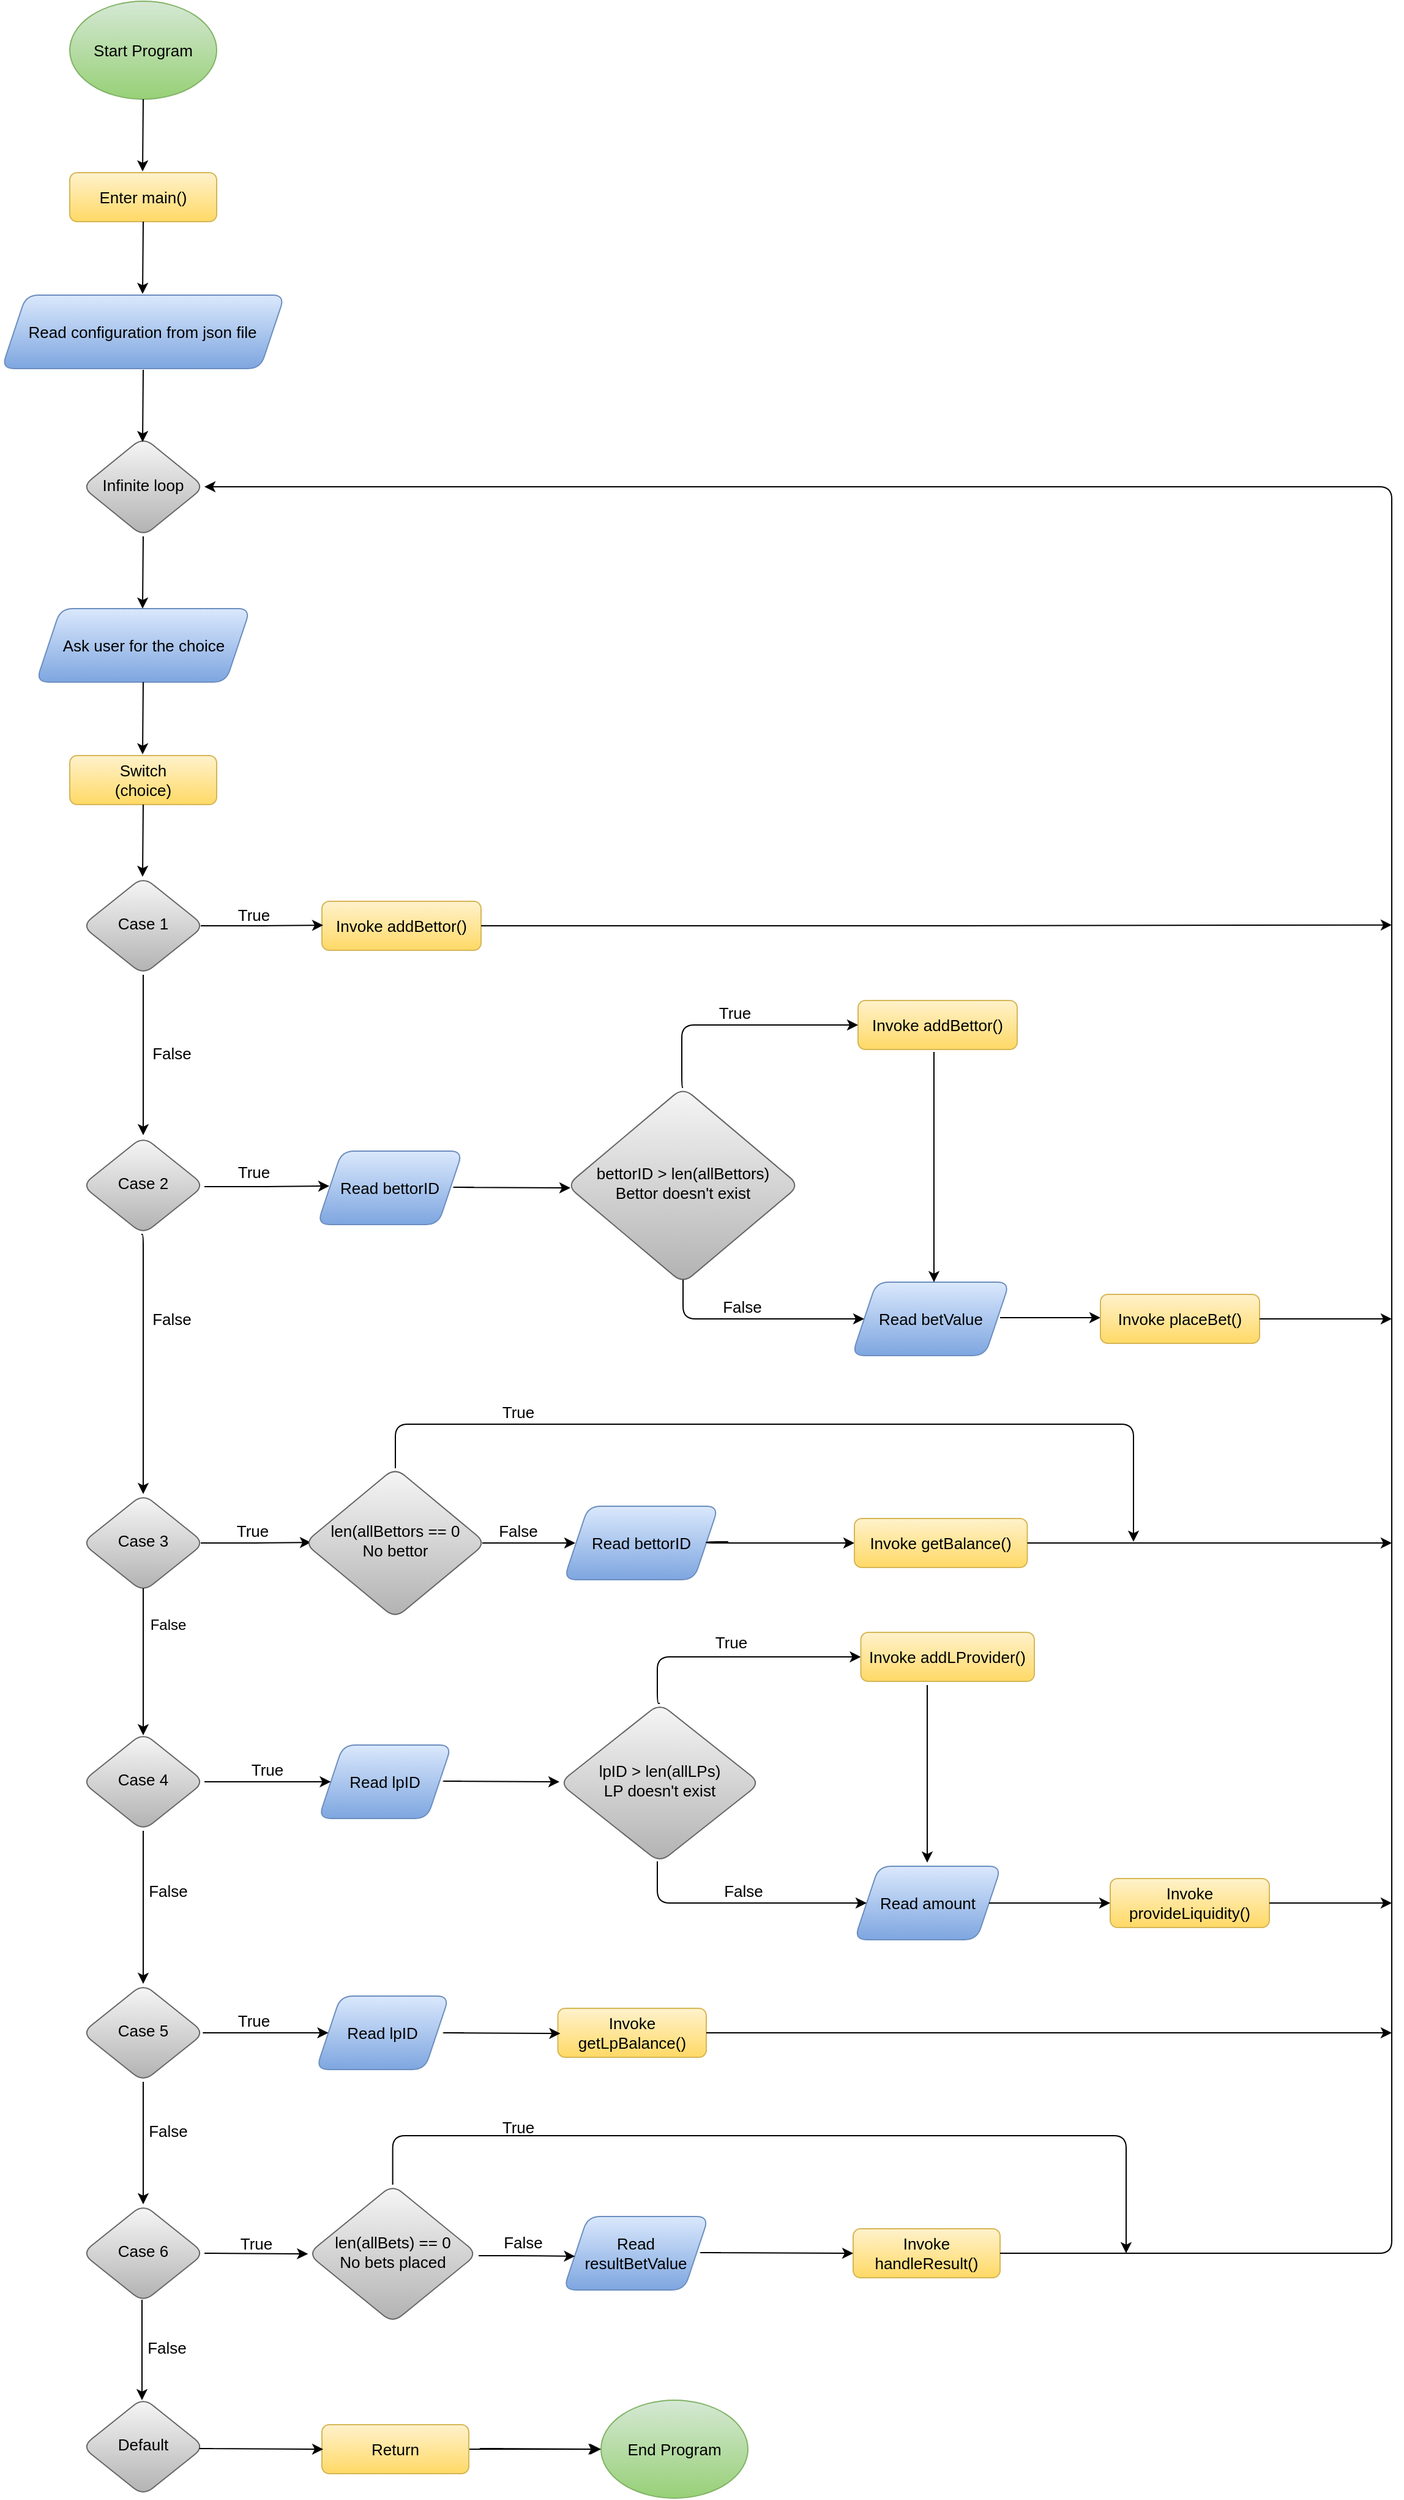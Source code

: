 <mxfile version="14.8.2" type="github">
  <diagram id="C5RBs43oDa-KdzZeNtuy" name="Page-1">
    <mxGraphModel dx="1255" dy="2899" grid="1" gridSize="10" guides="1" tooltips="1" connect="1" arrows="1" fold="1" page="0" pageScale="1" pageWidth="827" pageHeight="1169" background="none" math="0" shadow="0">
      <root>
        <mxCell id="WIyWlLk6GJQsqaUBKTNV-0" />
        <mxCell id="WIyWlLk6GJQsqaUBKTNV-1" parent="WIyWlLk6GJQsqaUBKTNV-0" />
        <mxCell id="WIyWlLk6GJQsqaUBKTNV-3" value="&lt;font style=&quot;font-size: 13px&quot;&gt;Switch&lt;br&gt;(choice)&lt;/font&gt;" style="whiteSpace=wrap;html=1;fontSize=12;glass=0;strokeWidth=1;shadow=0;fillColor=#fff2cc;strokeColor=#d6b656;gradientColor=#ffd966;rounded=1;" parent="WIyWlLk6GJQsqaUBKTNV-1" vertex="1">
          <mxGeometry x="160" y="-1760" width="120" height="40" as="geometry" />
        </mxCell>
        <mxCell id="14BzKTtDmi_PYct_4-pI-210" value="" style="edgeStyle=orthogonalEdgeStyle;rounded=1;orthogonalLoop=1;jettySize=auto;html=1;" parent="WIyWlLk6GJQsqaUBKTNV-1" source="WIyWlLk6GJQsqaUBKTNV-10" edge="1">
          <mxGeometry relative="1" as="geometry">
            <mxPoint x="220" y="-1450" as="targetPoint" />
          </mxGeometry>
        </mxCell>
        <mxCell id="WIyWlLk6GJQsqaUBKTNV-10" value="&lt;font style=&quot;font-size: 13px&quot;&gt;Case 1&lt;/font&gt;" style="rhombus;whiteSpace=wrap;html=1;shadow=0;fontFamily=Helvetica;fontSize=12;align=center;strokeWidth=1;spacing=6;spacingTop=-4;fillColor=#f5f5f5;strokeColor=#666666;gradientColor=#b3b3b3;rounded=1;" parent="WIyWlLk6GJQsqaUBKTNV-1" vertex="1">
          <mxGeometry x="169.99" y="-1661" width="100" height="80" as="geometry" />
        </mxCell>
        <mxCell id="WIyWlLk6GJQsqaUBKTNV-12" value="&lt;font style=&quot;font-size: 13px&quot;&gt;Invoke addBettor()&lt;/font&gt;" style="whiteSpace=wrap;html=1;fontSize=12;glass=0;strokeWidth=1;shadow=0;fillColor=#fff2cc;strokeColor=#d6b656;gradientColor=#ffd966;rounded=1;" parent="WIyWlLk6GJQsqaUBKTNV-1" vertex="1">
          <mxGeometry x="366" y="-1641" width="130" height="40" as="geometry" />
        </mxCell>
        <mxCell id="14BzKTtDmi_PYct_4-pI-8" value="&lt;font style=&quot;font-size: 13px&quot;&gt;Case 2&lt;/font&gt;" style="rhombus;whiteSpace=wrap;html=1;shadow=0;fontFamily=Helvetica;fontSize=12;align=center;strokeWidth=1;spacing=6;spacingTop=-4;fillColor=#f5f5f5;strokeColor=#666666;gradientColor=#b3b3b3;rounded=1;" parent="WIyWlLk6GJQsqaUBKTNV-1" vertex="1">
          <mxGeometry x="170" y="-1449" width="100" height="80" as="geometry" />
        </mxCell>
        <mxCell id="14BzKTtDmi_PYct_4-pI-9" value="&lt;font style=&quot;font-size: 13px&quot;&gt;Case 3&lt;/font&gt;" style="rhombus;whiteSpace=wrap;html=1;shadow=0;fontFamily=Helvetica;fontSize=12;align=center;strokeWidth=1;spacing=6;spacingTop=-4;fillColor=#f5f5f5;strokeColor=#666666;gradientColor=#b3b3b3;rounded=1;" parent="WIyWlLk6GJQsqaUBKTNV-1" vertex="1">
          <mxGeometry x="170" y="-1157" width="100" height="80" as="geometry" />
        </mxCell>
        <mxCell id="14BzKTtDmi_PYct_4-pI-11" value="&lt;font style=&quot;font-size: 13px&quot;&gt;Case 4&lt;/font&gt;" style="rhombus;whiteSpace=wrap;html=1;shadow=0;fontFamily=Helvetica;fontSize=12;align=center;strokeWidth=1;spacing=6;spacingTop=-4;fillColor=#f5f5f5;strokeColor=#666666;gradientColor=#b3b3b3;rounded=1;" parent="WIyWlLk6GJQsqaUBKTNV-1" vertex="1">
          <mxGeometry x="170" y="-962" width="100" height="80" as="geometry" />
        </mxCell>
        <mxCell id="14BzKTtDmi_PYct_4-pI-12" value="&lt;font style=&quot;font-size: 13px&quot;&gt;Case 5&lt;/font&gt;" style="rhombus;whiteSpace=wrap;html=1;shadow=0;fontFamily=Helvetica;fontSize=12;align=center;strokeWidth=1;spacing=6;spacingTop=-4;fillColor=#f5f5f5;strokeColor=#666666;gradientColor=#b3b3b3;rounded=1;" parent="WIyWlLk6GJQsqaUBKTNV-1" vertex="1">
          <mxGeometry x="170" y="-757" width="100" height="80" as="geometry" />
        </mxCell>
        <mxCell id="14BzKTtDmi_PYct_4-pI-45" value="&lt;font style=&quot;font-size: 13px&quot;&gt;Case 6&lt;/font&gt;" style="rhombus;whiteSpace=wrap;html=1;shadow=0;fontFamily=Helvetica;fontSize=12;align=center;strokeWidth=1;spacing=6;spacingTop=-4;fillColor=#f5f5f5;strokeColor=#666666;gradientColor=#b3b3b3;rounded=1;" parent="WIyWlLk6GJQsqaUBKTNV-1" vertex="1">
          <mxGeometry x="170" y="-577" width="100" height="80" as="geometry" />
        </mxCell>
        <mxCell id="14BzKTtDmi_PYct_4-pI-47" value="&lt;font style=&quot;font-size: 13px&quot;&gt;Enter main()&lt;/font&gt;" style="whiteSpace=wrap;html=1;fontSize=12;glass=0;strokeWidth=1;shadow=0;fillColor=#fff2cc;strokeColor=#d6b656;gradientColor=#ffd966;rounded=1;" parent="WIyWlLk6GJQsqaUBKTNV-1" vertex="1">
          <mxGeometry x="160" y="-2236" width="120" height="40" as="geometry" />
        </mxCell>
        <mxCell id="14BzKTtDmi_PYct_4-pI-56" value="&lt;font style=&quot;font-size: 13px&quot;&gt;Invoke handleResult()&lt;/font&gt;" style="whiteSpace=wrap;html=1;fontSize=12;glass=0;strokeWidth=1;shadow=0;fillColor=#fff2cc;strokeColor=#d6b656;gradientColor=#ffd966;rounded=1;" parent="WIyWlLk6GJQsqaUBKTNV-1" vertex="1">
          <mxGeometry x="800" y="-557" width="120" height="40" as="geometry" />
        </mxCell>
        <mxCell id="14BzKTtDmi_PYct_4-pI-57" value="&lt;font style=&quot;font-size: 13px&quot;&gt;Invoke getLpBalance()&lt;/font&gt;" style="whiteSpace=wrap;html=1;fontSize=12;glass=0;strokeWidth=1;shadow=0;fillColor=#fff2cc;strokeColor=#d6b656;gradientColor=#ffd966;rounded=1;" parent="WIyWlLk6GJQsqaUBKTNV-1" vertex="1">
          <mxGeometry x="558.75" y="-737" width="121.25" height="40" as="geometry" />
        </mxCell>
        <mxCell id="14BzKTtDmi_PYct_4-pI-58" value="&lt;font style=&quot;font-size: 13px&quot;&gt;Invoke provideLiquidity()&lt;/font&gt;" style="whiteSpace=wrap;html=1;fontSize=12;glass=0;strokeWidth=1;shadow=0;fillColor=#fff2cc;strokeColor=#d6b656;gradientColor=#ffd966;rounded=1;" parent="WIyWlLk6GJQsqaUBKTNV-1" vertex="1">
          <mxGeometry x="1010" y="-843" width="130" height="40" as="geometry" />
        </mxCell>
        <mxCell id="14BzKTtDmi_PYct_4-pI-60" value="&lt;font style=&quot;font-size: 13px&quot;&gt;Invoke addBettor()&lt;/font&gt;" style="whiteSpace=wrap;html=1;fontSize=12;glass=0;strokeWidth=1;shadow=0;fillColor=#fff2cc;strokeColor=#d6b656;gradientColor=#ffd966;rounded=1;" parent="WIyWlLk6GJQsqaUBKTNV-1" vertex="1">
          <mxGeometry x="804" y="-1560" width="130" height="40" as="geometry" />
        </mxCell>
        <mxCell id="14BzKTtDmi_PYct_4-pI-66" value="&lt;font style=&quot;font-size: 13px&quot;&gt;Start Program&lt;br&gt;&lt;/font&gt;" style="ellipse;whiteSpace=wrap;html=1;fillColor=#d5e8d4;strokeColor=#82b366;gradientColor=#97d077;rounded=1;" parent="WIyWlLk6GJQsqaUBKTNV-1" vertex="1">
          <mxGeometry x="160" y="-2376" width="120" height="80" as="geometry" />
        </mxCell>
        <mxCell id="14BzKTtDmi_PYct_4-pI-67" value="&lt;font style=&quot;font-size: 13px&quot;&gt;End Program&lt;br&gt;&lt;/font&gt;" style="ellipse;whiteSpace=wrap;html=1;fillColor=#d5e8d4;strokeColor=#82b366;gradientColor=#97d077;rounded=1;" parent="WIyWlLk6GJQsqaUBKTNV-1" vertex="1">
          <mxGeometry x="594" y="-417" width="120" height="80" as="geometry" />
        </mxCell>
        <mxCell id="14BzKTtDmi_PYct_4-pI-69" value="&lt;font style=&quot;font-size: 13px&quot;&gt;Read configuration from json file&lt;/font&gt;" style="shape=parallelogram;perimeter=parallelogramPerimeter;whiteSpace=wrap;html=1;fixedSize=1;fillColor=#dae8fc;strokeColor=#6c8ebf;gradientColor=#7ea6e0;rounded=1;" parent="WIyWlLk6GJQsqaUBKTNV-1" vertex="1">
          <mxGeometry x="104.37" y="-2136" width="231.25" height="60" as="geometry" />
        </mxCell>
        <mxCell id="14BzKTtDmi_PYct_4-pI-70" value="&lt;font style=&quot;font-size: 13px&quot;&gt;Ask user for the choice&lt;/font&gt;" style="shape=parallelogram;perimeter=parallelogramPerimeter;whiteSpace=wrap;html=1;fixedSize=1;fillColor=#dae8fc;strokeColor=#6c8ebf;gradientColor=#7ea6e0;rounded=1;" parent="WIyWlLk6GJQsqaUBKTNV-1" vertex="1">
          <mxGeometry x="132.5" y="-1880" width="175" height="60" as="geometry" />
        </mxCell>
        <mxCell id="14BzKTtDmi_PYct_4-pI-94" value="" style="edgeStyle=elbowEdgeStyle;elbow=horizontal;endArrow=classic;html=1;exitX=1;exitY=0.5;exitDx=0;exitDy=0;entryX=1;entryY=0.5;entryDx=0;entryDy=0;" parent="WIyWlLk6GJQsqaUBKTNV-1" source="14BzKTtDmi_PYct_4-pI-56" target="14BzKTtDmi_PYct_4-pI-100" edge="1">
          <mxGeometry width="50" height="50" relative="1" as="geometry">
            <mxPoint x="820" y="-627" as="sourcePoint" />
            <mxPoint x="280" y="-1980" as="targetPoint" />
            <Array as="points">
              <mxPoint x="1240" y="-1350" />
              <mxPoint x="1250" y="-1490" />
              <mxPoint x="1370" y="-1410" />
              <mxPoint x="1220" y="-1260" />
              <mxPoint x="1130" y="-1240" />
              <mxPoint x="920" y="-1686" />
              <mxPoint x="920" y="-1657" />
              <mxPoint x="960" y="-1737" />
              <mxPoint x="934" y="-1697" />
              <mxPoint x="934" y="-427" />
            </Array>
          </mxGeometry>
        </mxCell>
        <mxCell id="14BzKTtDmi_PYct_4-pI-100" value="&lt;font style=&quot;font-size: 13px&quot;&gt;Infinite loop&lt;/font&gt;" style="rhombus;whiteSpace=wrap;html=1;shadow=0;fontFamily=Helvetica;fontSize=12;align=center;strokeWidth=1;spacing=6;spacingTop=-4;fillColor=#f5f5f5;strokeColor=#666666;gradientColor=#b3b3b3;rounded=1;" parent="WIyWlLk6GJQsqaUBKTNV-1" vertex="1">
          <mxGeometry x="170" y="-2020" width="100" height="81" as="geometry" />
        </mxCell>
        <mxCell id="14BzKTtDmi_PYct_4-pI-108" value="&lt;font style=&quot;font-size: 13px&quot;&gt;Read bettorID&lt;/font&gt;" style="shape=parallelogram;perimeter=parallelogramPerimeter;whiteSpace=wrap;html=1;fixedSize=1;rounded=1;glass=0;strokeColor=#6c8ebf;gradientColor=#7ea6e0;fillColor=#dae8fc;" parent="WIyWlLk6GJQsqaUBKTNV-1" vertex="1">
          <mxGeometry x="362.25" y="-1437" width="118.75" height="60" as="geometry" />
        </mxCell>
        <mxCell id="14BzKTtDmi_PYct_4-pI-109" value="&lt;font style=&quot;font-size: 13px&quot;&gt;Read betValue&lt;/font&gt;" style="shape=parallelogram;perimeter=parallelogramPerimeter;whiteSpace=wrap;html=1;fixedSize=1;rounded=1;glass=0;strokeColor=#6c8ebf;gradientColor=#7ea6e0;fillColor=#dae8fc;" parent="WIyWlLk6GJQsqaUBKTNV-1" vertex="1">
          <mxGeometry x="799" y="-1330" width="128.75" height="60" as="geometry" />
        </mxCell>
        <mxCell id="14BzKTtDmi_PYct_4-pI-118" value="&lt;font style=&quot;font-size: 13px&quot;&gt;Read bettorID&lt;/font&gt;" style="shape=parallelogram;perimeter=parallelogramPerimeter;whiteSpace=wrap;html=1;fixedSize=1;rounded=1;glass=0;strokeColor=#6c8ebf;gradientColor=#7ea6e0;fillColor=#dae8fc;" parent="WIyWlLk6GJQsqaUBKTNV-1" vertex="1">
          <mxGeometry x="563.63" y="-1147" width="126.37" height="60" as="geometry" />
        </mxCell>
        <mxCell id="14BzKTtDmi_PYct_4-pI-120" value="&lt;font style=&quot;font-size: 13px&quot;&gt;Read lpID&lt;/font&gt;" style="shape=parallelogram;perimeter=parallelogramPerimeter;whiteSpace=wrap;html=1;fixedSize=1;rounded=1;glass=0;strokeColor=#6c8ebf;gradientColor=#7ea6e0;fillColor=#dae8fc;" parent="WIyWlLk6GJQsqaUBKTNV-1" vertex="1">
          <mxGeometry x="361.25" y="-747" width="108.75" height="60" as="geometry" />
        </mxCell>
        <mxCell id="14BzKTtDmi_PYct_4-pI-122" value="&lt;font style=&quot;font-size: 13px&quot;&gt;Read lpID&lt;/font&gt;" style="shape=parallelogram;perimeter=parallelogramPerimeter;whiteSpace=wrap;html=1;fixedSize=1;rounded=1;glass=0;strokeColor=#6c8ebf;gradientColor=#7ea6e0;fillColor=#dae8fc;" parent="WIyWlLk6GJQsqaUBKTNV-1" vertex="1">
          <mxGeometry x="363.25" y="-952" width="108.75" height="60" as="geometry" />
        </mxCell>
        <mxCell id="14BzKTtDmi_PYct_4-pI-124" value="&lt;font style=&quot;font-size: 13px&quot;&gt;Read amount&lt;/font&gt;" style="shape=parallelogram;perimeter=parallelogramPerimeter;whiteSpace=wrap;html=1;fixedSize=1;rounded=1;glass=0;strokeColor=#6c8ebf;gradientColor=#7ea6e0;fillColor=#dae8fc;" parent="WIyWlLk6GJQsqaUBKTNV-1" vertex="1">
          <mxGeometry x="801" y="-853" width="120" height="60" as="geometry" />
        </mxCell>
        <mxCell id="14BzKTtDmi_PYct_4-pI-126" value="&lt;font style=&quot;font-size: 13px&quot;&gt;Read resultBetValue&lt;/font&gt;" style="shape=parallelogram;perimeter=parallelogramPerimeter;whiteSpace=wrap;html=1;fixedSize=1;rounded=1;glass=0;strokeColor=#6c8ebf;gradientColor=#7ea6e0;fillColor=#dae8fc;" parent="WIyWlLk6GJQsqaUBKTNV-1" vertex="1">
          <mxGeometry x="563.25" y="-567" width="118.75" height="60" as="geometry" />
        </mxCell>
        <mxCell id="14BzKTtDmi_PYct_4-pI-142" value="" style="edgeStyle=elbowEdgeStyle;elbow=horizontal;endArrow=classic;html=1;exitX=1;exitY=0.5;exitDx=0;exitDy=0;" parent="WIyWlLk6GJQsqaUBKTNV-1" source="14BzKTtDmi_PYct_4-pI-57" edge="1">
          <mxGeometry width="50" height="50" relative="1" as="geometry">
            <mxPoint x="780" y="-717.5" as="sourcePoint" />
            <mxPoint x="1240" y="-717" as="targetPoint" />
          </mxGeometry>
        </mxCell>
        <mxCell id="14BzKTtDmi_PYct_4-pI-143" value="" style="edgeStyle=elbowEdgeStyle;elbow=horizontal;endArrow=classic;html=1;startArrow=none;" parent="WIyWlLk6GJQsqaUBKTNV-1" source="14BzKTtDmi_PYct_4-pI-59" edge="1">
          <mxGeometry width="50" height="50" relative="1" as="geometry">
            <mxPoint x="700" y="-1117" as="sourcePoint" />
            <mxPoint x="1240" y="-1117" as="targetPoint" />
          </mxGeometry>
        </mxCell>
        <mxCell id="14BzKTtDmi_PYct_4-pI-145" value="" style="edgeStyle=elbowEdgeStyle;elbow=horizontal;endArrow=classic;html=1;exitX=0.5;exitY=0;exitDx=0;exitDy=0;" parent="WIyWlLk6GJQsqaUBKTNV-1" source="14BzKTtDmi_PYct_4-pI-228" edge="1">
          <mxGeometry width="50" height="50" relative="1" as="geometry">
            <mxPoint x="656" y="-1488" as="sourcePoint" />
            <mxPoint x="804" y="-1540" as="targetPoint" />
            <Array as="points">
              <mxPoint x="660" y="-1540" />
            </Array>
          </mxGeometry>
        </mxCell>
        <mxCell id="14BzKTtDmi_PYct_4-pI-146" value="" style="edgeStyle=elbowEdgeStyle;elbow=horizontal;endArrow=classic;html=1;" parent="WIyWlLk6GJQsqaUBKTNV-1" edge="1">
          <mxGeometry width="50" height="50" relative="1" as="geometry">
            <mxPoint x="920" y="-1301" as="sourcePoint" />
            <mxPoint x="1002" y="-1301" as="targetPoint" />
          </mxGeometry>
        </mxCell>
        <mxCell id="14BzKTtDmi_PYct_4-pI-148" value="" style="edgeStyle=elbowEdgeStyle;elbow=horizontal;endArrow=classic;html=1;exitX=1;exitY=0.5;exitDx=0;exitDy=0;" parent="WIyWlLk6GJQsqaUBKTNV-1" source="14BzKTtDmi_PYct_4-pI-58" edge="1">
          <mxGeometry width="50" height="50" relative="1" as="geometry">
            <mxPoint x="830" y="-823.5" as="sourcePoint" />
            <mxPoint x="1240" y="-823" as="targetPoint" />
            <Array as="points" />
          </mxGeometry>
        </mxCell>
        <mxCell id="14BzKTtDmi_PYct_4-pI-152" value="&lt;font style=&quot;font-size: 13px&quot;&gt;True&lt;/font&gt;" style="text;html=1;align=center;verticalAlign=middle;resizable=0;points=[];autosize=1;strokeColor=none;" parent="WIyWlLk6GJQsqaUBKTNV-1" vertex="1">
          <mxGeometry x="290" y="-1640" width="40" height="20" as="geometry" />
        </mxCell>
        <mxCell id="14BzKTtDmi_PYct_4-pI-154" value="" style="edgeStyle=elbowEdgeStyle;elbow=horizontal;endArrow=classic;html=1;" parent="WIyWlLk6GJQsqaUBKTNV-1" edge="1">
          <mxGeometry width="50" height="50" relative="1" as="geometry">
            <mxPoint x="267" y="-1117" as="sourcePoint" />
            <mxPoint x="357" y="-1117.5" as="targetPoint" />
          </mxGeometry>
        </mxCell>
        <mxCell id="14BzKTtDmi_PYct_4-pI-155" value="&lt;span style=&quot;font-size: 13px&quot;&gt;True&lt;/span&gt;" style="text;html=1;align=center;verticalAlign=middle;resizable=0;points=[];autosize=1;strokeColor=none;" parent="WIyWlLk6GJQsqaUBKTNV-1" vertex="1">
          <mxGeometry x="289" y="-1137" width="40" height="20" as="geometry" />
        </mxCell>
        <mxCell id="14BzKTtDmi_PYct_4-pI-156" value="" style="edgeStyle=elbowEdgeStyle;elbow=horizontal;endArrow=classic;html=1;entryX=0;entryY=0.5;entryDx=0;entryDy=0;" parent="WIyWlLk6GJQsqaUBKTNV-1" target="14BzKTtDmi_PYct_4-pI-59" edge="1">
          <mxGeometry width="50" height="50" relative="1" as="geometry">
            <mxPoint x="698" y="-1118" as="sourcePoint" />
            <mxPoint x="776.75" y="-1117.5" as="targetPoint" />
            <Array as="points">
              <mxPoint x="680" y="-1117" />
            </Array>
          </mxGeometry>
        </mxCell>
        <mxCell id="14BzKTtDmi_PYct_4-pI-157" value="" style="edgeStyle=elbowEdgeStyle;elbow=horizontal;endArrow=classic;html=1;entryX=0;entryY=0.5;entryDx=0;entryDy=0;" parent="WIyWlLk6GJQsqaUBKTNV-1" edge="1">
          <mxGeometry width="50" height="50" relative="1" as="geometry">
            <mxPoint x="480" y="-922.5" as="sourcePoint" />
            <mxPoint x="560" y="-922" as="targetPoint" />
            <Array as="points">
              <mxPoint x="460" y="-922" />
            </Array>
          </mxGeometry>
        </mxCell>
        <mxCell id="14BzKTtDmi_PYct_4-pI-159" value="" style="edgeStyle=elbowEdgeStyle;elbow=horizontal;endArrow=classic;html=1;entryX=0;entryY=0.5;entryDx=0;entryDy=0;exitX=1;exitY=0.5;exitDx=0;exitDy=0;" parent="WIyWlLk6GJQsqaUBKTNV-1" source="14BzKTtDmi_PYct_4-pI-124" edge="1">
          <mxGeometry width="50" height="50" relative="1" as="geometry">
            <mxPoint x="931.25" y="-823.5" as="sourcePoint" />
            <mxPoint x="1010" y="-823" as="targetPoint" />
            <Array as="points" />
          </mxGeometry>
        </mxCell>
        <mxCell id="14BzKTtDmi_PYct_4-pI-160" value="" style="edgeStyle=elbowEdgeStyle;elbow=horizontal;endArrow=classic;html=1;entryX=0;entryY=0.5;entryDx=0;entryDy=0;" parent="WIyWlLk6GJQsqaUBKTNV-1" edge="1">
          <mxGeometry width="50" height="50" relative="1" as="geometry">
            <mxPoint x="482" y="-717" as="sourcePoint" />
            <mxPoint x="560.75" y="-716.5" as="targetPoint" />
            <Array as="points">
              <mxPoint x="460" y="-716" />
            </Array>
          </mxGeometry>
        </mxCell>
        <mxCell id="14BzKTtDmi_PYct_4-pI-161" value="" style="edgeStyle=elbowEdgeStyle;elbow=horizontal;endArrow=classic;html=1;" parent="WIyWlLk6GJQsqaUBKTNV-1" edge="1" target="14BzKTtDmi_PYct_4-pI-56">
          <mxGeometry width="50" height="50" relative="1" as="geometry">
            <mxPoint x="692" y="-537.5" as="sourcePoint" />
            <mxPoint x="770.75" y="-537" as="targetPoint" />
            <Array as="points">
              <mxPoint x="670" y="-537" />
            </Array>
          </mxGeometry>
        </mxCell>
        <mxCell id="14BzKTtDmi_PYct_4-pI-163" value="" style="edgeStyle=elbowEdgeStyle;elbow=horizontal;endArrow=classic;html=1;entryX=0;entryY=0.5;entryDx=0;entryDy=0;" parent="WIyWlLk6GJQsqaUBKTNV-1" target="esYO1Zt6UV-87OCzxN87-1" edge="1">
          <mxGeometry width="50" height="50" relative="1" as="geometry">
            <mxPoint x="270" y="-537" as="sourcePoint" />
            <mxPoint x="350" y="-537" as="targetPoint" />
            <Array as="points">
              <mxPoint x="280" y="-537" />
            </Array>
          </mxGeometry>
        </mxCell>
        <mxCell id="14BzKTtDmi_PYct_4-pI-164" value="&lt;span style=&quot;font-size: 13px&quot;&gt;True&lt;/span&gt;" style="text;html=1;align=center;verticalAlign=middle;resizable=0;points=[];autosize=1;strokeColor=none;" parent="WIyWlLk6GJQsqaUBKTNV-1" vertex="1">
          <mxGeometry x="292" y="-555" width="40" height="20" as="geometry" />
        </mxCell>
        <mxCell id="14BzKTtDmi_PYct_4-pI-165" value="" style="edgeStyle=elbowEdgeStyle;elbow=horizontal;endArrow=classic;html=1;entryX=0;entryY=0.5;entryDx=0;entryDy=0;" parent="WIyWlLk6GJQsqaUBKTNV-1" target="14BzKTtDmi_PYct_4-pI-120" edge="1">
          <mxGeometry width="50" height="50" relative="1" as="geometry">
            <mxPoint x="275.99" y="-717" as="sourcePoint" />
            <mxPoint x="335.62" y="-717.5" as="targetPoint" />
            <Array as="points">
              <mxPoint x="265.62" y="-718" />
            </Array>
          </mxGeometry>
        </mxCell>
        <mxCell id="14BzKTtDmi_PYct_4-pI-166" value="&lt;font style=&quot;font-size: 13px&quot;&gt;True&lt;/font&gt;" style="text;html=1;align=center;verticalAlign=middle;resizable=0;points=[];autosize=1;strokeColor=none;" parent="WIyWlLk6GJQsqaUBKTNV-1" vertex="1">
          <mxGeometry x="290" y="-737" width="40" height="20" as="geometry" />
        </mxCell>
        <mxCell id="14BzKTtDmi_PYct_4-pI-167" value="" style="edgeStyle=segmentEdgeStyle;endArrow=classic;html=1;" parent="WIyWlLk6GJQsqaUBKTNV-1" edge="1">
          <mxGeometry width="50" height="50" relative="1" as="geometry">
            <mxPoint x="220" y="-2296" as="sourcePoint" />
            <mxPoint x="219.5" y="-2237" as="targetPoint" />
          </mxGeometry>
        </mxCell>
        <mxCell id="14BzKTtDmi_PYct_4-pI-180" value="" style="edgeStyle=segmentEdgeStyle;endArrow=classic;html=1;" parent="WIyWlLk6GJQsqaUBKTNV-1" edge="1">
          <mxGeometry width="50" height="50" relative="1" as="geometry">
            <mxPoint x="220" y="-2196" as="sourcePoint" />
            <mxPoint x="219.5" y="-2137" as="targetPoint" />
          </mxGeometry>
        </mxCell>
        <mxCell id="14BzKTtDmi_PYct_4-pI-181" value="" style="edgeStyle=segmentEdgeStyle;endArrow=classic;html=1;" parent="WIyWlLk6GJQsqaUBKTNV-1" edge="1">
          <mxGeometry width="50" height="50" relative="1" as="geometry">
            <mxPoint x="220" y="-2075" as="sourcePoint" />
            <mxPoint x="219.5" y="-2016" as="targetPoint" />
          </mxGeometry>
        </mxCell>
        <mxCell id="14BzKTtDmi_PYct_4-pI-182" value="" style="edgeStyle=segmentEdgeStyle;endArrow=classic;html=1;" parent="WIyWlLk6GJQsqaUBKTNV-1" edge="1">
          <mxGeometry width="50" height="50" relative="1" as="geometry">
            <mxPoint x="219.99" y="-1939" as="sourcePoint" />
            <mxPoint x="219.49" y="-1880" as="targetPoint" />
          </mxGeometry>
        </mxCell>
        <mxCell id="14BzKTtDmi_PYct_4-pI-183" value="" style="edgeStyle=segmentEdgeStyle;endArrow=classic;html=1;" parent="WIyWlLk6GJQsqaUBKTNV-1" edge="1">
          <mxGeometry width="50" height="50" relative="1" as="geometry">
            <mxPoint x="219.99" y="-1820" as="sourcePoint" />
            <mxPoint x="219.49" y="-1761" as="targetPoint" />
          </mxGeometry>
        </mxCell>
        <mxCell id="14BzKTtDmi_PYct_4-pI-184" value="" style="edgeStyle=segmentEdgeStyle;endArrow=classic;html=1;" parent="WIyWlLk6GJQsqaUBKTNV-1" edge="1">
          <mxGeometry width="50" height="50" relative="1" as="geometry">
            <mxPoint x="219.99" y="-1720" as="sourcePoint" />
            <mxPoint x="219.49" y="-1661" as="targetPoint" />
          </mxGeometry>
        </mxCell>
        <mxCell id="14BzKTtDmi_PYct_4-pI-185" value="" style="edgeStyle=segmentEdgeStyle;endArrow=classic;html=1;entryX=0.5;entryY=0;entryDx=0;entryDy=0;" parent="WIyWlLk6GJQsqaUBKTNV-1" target="14BzKTtDmi_PYct_4-pI-9" edge="1">
          <mxGeometry width="50" height="50" relative="1" as="geometry">
            <mxPoint x="218.5" y="-1369" as="sourcePoint" />
            <mxPoint x="220" y="-1218" as="targetPoint" />
          </mxGeometry>
        </mxCell>
        <mxCell id="14BzKTtDmi_PYct_4-pI-186" value="" style="edgeStyle=segmentEdgeStyle;endArrow=classic;html=1;" parent="WIyWlLk6GJQsqaUBKTNV-1" edge="1">
          <mxGeometry width="50" height="50" relative="1" as="geometry">
            <mxPoint x="220" y="-1080" as="sourcePoint" />
            <mxPoint x="220" y="-960" as="targetPoint" />
          </mxGeometry>
        </mxCell>
        <mxCell id="14BzKTtDmi_PYct_4-pI-187" value="" style="edgeStyle=segmentEdgeStyle;endArrow=classic;html=1;entryX=0.5;entryY=0;entryDx=0;entryDy=0;exitX=0.5;exitY=1;exitDx=0;exitDy=0;" parent="WIyWlLk6GJQsqaUBKTNV-1" source="14BzKTtDmi_PYct_4-pI-11" target="14BzKTtDmi_PYct_4-pI-12" edge="1">
          <mxGeometry width="50" height="50" relative="1" as="geometry">
            <mxPoint x="220" y="-870" as="sourcePoint" />
            <mxPoint x="219.5" y="-811" as="targetPoint" />
          </mxGeometry>
        </mxCell>
        <mxCell id="14BzKTtDmi_PYct_4-pI-188" value="" style="edgeStyle=segmentEdgeStyle;endArrow=classic;html=1;exitX=0.5;exitY=1;exitDx=0;exitDy=0;entryX=0.5;entryY=0;entryDx=0;entryDy=0;" parent="WIyWlLk6GJQsqaUBKTNV-1" edge="1" target="14BzKTtDmi_PYct_4-pI-45" source="14BzKTtDmi_PYct_4-pI-12">
          <mxGeometry width="50" height="50" relative="1" as="geometry">
            <mxPoint x="221" y="-663" as="sourcePoint" />
            <mxPoint x="221" y="-604" as="targetPoint" />
          </mxGeometry>
        </mxCell>
        <mxCell id="14BzKTtDmi_PYct_4-pI-195" value="" style="edgeStyle=elbowEdgeStyle;elbow=horizontal;endArrow=classic;html=1;exitX=1;exitY=0.5;exitDx=0;exitDy=0;entryX=0;entryY=0.5;entryDx=0;entryDy=0;" parent="WIyWlLk6GJQsqaUBKTNV-1" source="14BzKTtDmi_PYct_4-pI-11" target="14BzKTtDmi_PYct_4-pI-122" edge="1">
          <mxGeometry width="50" height="50" relative="1" as="geometry">
            <mxPoint x="280" y="-922.5" as="sourcePoint" />
            <mxPoint x="340" y="-922" as="targetPoint" />
            <Array as="points" />
          </mxGeometry>
        </mxCell>
        <mxCell id="14BzKTtDmi_PYct_4-pI-196" value="&lt;font style=&quot;font-size: 13px&quot;&gt;True&lt;/font&gt;" style="text;html=1;align=center;verticalAlign=middle;resizable=0;points=[];autosize=1;strokeColor=none;" parent="WIyWlLk6GJQsqaUBKTNV-1" vertex="1">
          <mxGeometry x="301" y="-942" width="40" height="20" as="geometry" />
        </mxCell>
        <mxCell id="14BzKTtDmi_PYct_4-pI-211" value="&lt;font style=&quot;font-size: 13px&quot;&gt;False&lt;/font&gt;" style="text;html=1;align=center;verticalAlign=middle;resizable=0;points=[];autosize=1;strokeColor=none;" parent="WIyWlLk6GJQsqaUBKTNV-1" vertex="1">
          <mxGeometry x="218" y="-1527" width="50" height="20" as="geometry" />
        </mxCell>
        <mxCell id="14BzKTtDmi_PYct_4-pI-212" value="&lt;font style=&quot;font-size: 13px&quot;&gt;False&lt;/font&gt;" style="text;html=1;align=center;verticalAlign=middle;resizable=0;points=[];autosize=1;strokeColor=none;" parent="WIyWlLk6GJQsqaUBKTNV-1" vertex="1">
          <mxGeometry x="218" y="-1310" width="50" height="20" as="geometry" />
        </mxCell>
        <mxCell id="14BzKTtDmi_PYct_4-pI-213" value="False" style="text;html=1;align=center;verticalAlign=middle;resizable=0;points=[];autosize=1;strokeColor=none;" parent="WIyWlLk6GJQsqaUBKTNV-1" vertex="1">
          <mxGeometry x="220" y="-1060" width="40" height="20" as="geometry" />
        </mxCell>
        <mxCell id="14BzKTtDmi_PYct_4-pI-215" value="&lt;font style=&quot;font-size: 13px&quot;&gt;False&lt;/font&gt;" style="text;html=1;align=center;verticalAlign=middle;resizable=0;points=[];autosize=1;strokeColor=none;" parent="WIyWlLk6GJQsqaUBKTNV-1" vertex="1">
          <mxGeometry x="215" y="-843" width="50" height="20" as="geometry" />
        </mxCell>
        <mxCell id="14BzKTtDmi_PYct_4-pI-216" value="&lt;font style=&quot;font-size: 13px&quot;&gt;False&lt;/font&gt;" style="text;html=1;align=center;verticalAlign=middle;resizable=0;points=[];autosize=1;strokeColor=none;" parent="WIyWlLk6GJQsqaUBKTNV-1" vertex="1">
          <mxGeometry x="215" y="-647" width="50" height="20" as="geometry" />
        </mxCell>
        <mxCell id="14BzKTtDmi_PYct_4-pI-219" value="&lt;font style=&quot;font-size: 13px&quot;&gt;False&lt;/font&gt;" style="text;html=1;align=center;verticalAlign=middle;resizable=0;points=[];autosize=1;strokeColor=none;" parent="WIyWlLk6GJQsqaUBKTNV-1" vertex="1">
          <mxGeometry x="214" y="-470" width="50" height="20" as="geometry" />
        </mxCell>
        <mxCell id="14BzKTtDmi_PYct_4-pI-221" value="" style="edgeStyle=segmentEdgeStyle;endArrow=classic;html=1;" parent="WIyWlLk6GJQsqaUBKTNV-1" edge="1">
          <mxGeometry width="50" height="50" relative="1" as="geometry">
            <mxPoint x="219" y="-499" as="sourcePoint" />
            <mxPoint x="219" y="-417" as="targetPoint" />
          </mxGeometry>
        </mxCell>
        <mxCell id="14BzKTtDmi_PYct_4-pI-222" value="&lt;span style=&quot;font-size: 13px&quot;&gt;Default&lt;/span&gt;" style="rhombus;whiteSpace=wrap;html=1;shadow=0;fontFamily=Helvetica;fontSize=12;align=center;strokeWidth=1;spacing=6;spacingTop=-4;fillColor=#f5f5f5;strokeColor=#666666;gradientColor=#b3b3b3;rounded=1;" parent="WIyWlLk6GJQsqaUBKTNV-1" vertex="1">
          <mxGeometry x="170" y="-419" width="100" height="80" as="geometry" />
        </mxCell>
        <mxCell id="14BzKTtDmi_PYct_4-pI-251" value="" style="edgeStyle=orthogonalEdgeStyle;rounded=1;orthogonalLoop=1;jettySize=auto;html=1;" parent="WIyWlLk6GJQsqaUBKTNV-1" source="14BzKTtDmi_PYct_4-pI-225" target="14BzKTtDmi_PYct_4-pI-67" edge="1">
          <mxGeometry relative="1" as="geometry" />
        </mxCell>
        <mxCell id="14BzKTtDmi_PYct_4-pI-225" value="&lt;font style=&quot;font-size: 13px&quot;&gt;Return&lt;/font&gt;" style="whiteSpace=wrap;html=1;fontSize=12;glass=0;strokeWidth=1;shadow=0;fillColor=#fff2cc;strokeColor=#d6b656;gradientColor=#ffd966;rounded=1;" parent="WIyWlLk6GJQsqaUBKTNV-1" vertex="1">
          <mxGeometry x="366" y="-397" width="120" height="40" as="geometry" />
        </mxCell>
        <mxCell id="14BzKTtDmi_PYct_4-pI-226" value="" style="edgeStyle=elbowEdgeStyle;elbow=horizontal;endArrow=classic;html=1;" parent="WIyWlLk6GJQsqaUBKTNV-1" edge="1">
          <mxGeometry width="50" height="50" relative="1" as="geometry">
            <mxPoint x="277" y="-377.5" as="sourcePoint" />
            <mxPoint x="367" y="-377" as="targetPoint" />
            <Array as="points">
              <mxPoint x="262" y="-377" />
            </Array>
          </mxGeometry>
        </mxCell>
        <mxCell id="14BzKTtDmi_PYct_4-pI-227" value="" style="edgeStyle=elbowEdgeStyle;elbow=horizontal;endArrow=classic;html=1;entryX=0;entryY=0.5;entryDx=0;entryDy=0;" parent="WIyWlLk6GJQsqaUBKTNV-1" edge="1">
          <mxGeometry width="50" height="50" relative="1" as="geometry">
            <mxPoint x="514" y="-377.5" as="sourcePoint" />
            <mxPoint x="592.75" y="-377" as="targetPoint" />
            <Array as="points">
              <mxPoint x="490" y="-377" />
            </Array>
          </mxGeometry>
        </mxCell>
        <mxCell id="14BzKTtDmi_PYct_4-pI-228" value="&lt;font style=&quot;font-size: 13px&quot;&gt;bettorID &amp;gt; len(allBettors)&lt;br&gt;Bettor doesn&#39;t exist&lt;br&gt;&lt;/font&gt;" style="rhombus;whiteSpace=wrap;html=1;shadow=0;fontFamily=Helvetica;fontSize=12;align=center;strokeWidth=1;spacing=6;spacingTop=-4;fillColor=#f5f5f5;strokeColor=#666666;gradientColor=#b3b3b3;rounded=1;" parent="WIyWlLk6GJQsqaUBKTNV-1" vertex="1">
          <mxGeometry x="566" y="-1489" width="190" height="160" as="geometry" />
        </mxCell>
        <mxCell id="14BzKTtDmi_PYct_4-pI-229" value="" style="edgeStyle=elbowEdgeStyle;elbow=horizontal;endArrow=classic;html=1;entryX=0;entryY=0.5;entryDx=0;entryDy=0;" parent="WIyWlLk6GJQsqaUBKTNV-1" target="14BzKTtDmi_PYct_4-pI-109" edge="1">
          <mxGeometry width="50" height="50" relative="1" as="geometry">
            <mxPoint x="661.02" y="-1332" as="sourcePoint" />
            <mxPoint x="770" y="-1300" as="targetPoint" />
            <Array as="points">
              <mxPoint x="661" y="-1309" />
            </Array>
          </mxGeometry>
        </mxCell>
        <mxCell id="14BzKTtDmi_PYct_4-pI-230" value="&lt;font style=&quot;font-size: 13px&quot;&gt;Invoke placeBet()&lt;/font&gt;" style="whiteSpace=wrap;html=1;fontSize=12;glass=0;strokeWidth=1;shadow=0;fillColor=#fff2cc;strokeColor=#d6b656;gradientColor=#ffd966;rounded=1;" parent="WIyWlLk6GJQsqaUBKTNV-1" vertex="1">
          <mxGeometry x="1002" y="-1320" width="130" height="40" as="geometry" />
        </mxCell>
        <mxCell id="14BzKTtDmi_PYct_4-pI-235" value="" style="edgeStyle=orthogonalEdgeStyle;rounded=1;orthogonalLoop=1;jettySize=auto;html=1;" parent="WIyWlLk6GJQsqaUBKTNV-1" edge="1">
          <mxGeometry relative="1" as="geometry">
            <mxPoint x="866" y="-1518" as="sourcePoint" />
            <mxPoint x="866" y="-1330" as="targetPoint" />
          </mxGeometry>
        </mxCell>
        <mxCell id="14BzKTtDmi_PYct_4-pI-236" value="&lt;font style=&quot;font-size: 13px&quot;&gt;True&lt;/font&gt;" style="text;html=1;align=center;verticalAlign=middle;resizable=0;points=[];autosize=1;strokeColor=none;" parent="WIyWlLk6GJQsqaUBKTNV-1" vertex="1">
          <mxGeometry x="683" y="-1560" width="40" height="20" as="geometry" />
        </mxCell>
        <mxCell id="14BzKTtDmi_PYct_4-pI-239" value="&lt;font style=&quot;font-size: 13px&quot;&gt;False&lt;/font&gt;" style="text;html=1;align=center;verticalAlign=middle;resizable=0;points=[];autosize=1;strokeColor=none;" parent="WIyWlLk6GJQsqaUBKTNV-1" vertex="1">
          <mxGeometry x="684" y="-1320" width="50" height="20" as="geometry" />
        </mxCell>
        <mxCell id="14BzKTtDmi_PYct_4-pI-240" value="" style="edgeStyle=elbowEdgeStyle;elbow=horizontal;endArrow=classic;html=1;exitX=1;exitY=0.5;exitDx=0;exitDy=0;" parent="WIyWlLk6GJQsqaUBKTNV-1" source="14BzKTtDmi_PYct_4-pI-230" edge="1">
          <mxGeometry width="50" height="50" relative="1" as="geometry">
            <mxPoint x="1270" y="-1300.5" as="sourcePoint" />
            <mxPoint x="1240" y="-1300" as="targetPoint" />
          </mxGeometry>
        </mxCell>
        <mxCell id="14BzKTtDmi_PYct_4-pI-244" value="" style="edgeStyle=elbowEdgeStyle;elbow=horizontal;endArrow=classic;html=1;exitX=1;exitY=0.5;exitDx=0;exitDy=0;" parent="WIyWlLk6GJQsqaUBKTNV-1" source="WIyWlLk6GJQsqaUBKTNV-12" edge="1">
          <mxGeometry width="50" height="50" relative="1" as="geometry">
            <mxPoint x="650" y="-1621.67" as="sourcePoint" />
            <mxPoint x="1240" y="-1621.67" as="targetPoint" />
          </mxGeometry>
        </mxCell>
        <mxCell id="14BzKTtDmi_PYct_4-pI-246" value="" style="edgeStyle=elbowEdgeStyle;elbow=horizontal;endArrow=classic;html=1;" parent="WIyWlLk6GJQsqaUBKTNV-1" edge="1">
          <mxGeometry width="50" height="50" relative="1" as="geometry">
            <mxPoint x="270" y="-1408" as="sourcePoint" />
            <mxPoint x="372" y="-1408.5" as="targetPoint" />
          </mxGeometry>
        </mxCell>
        <mxCell id="14BzKTtDmi_PYct_4-pI-247" value="&lt;font style=&quot;font-size: 13px&quot;&gt;True&lt;/font&gt;" style="text;html=1;align=center;verticalAlign=middle;resizable=0;points=[];autosize=1;strokeColor=none;" parent="WIyWlLk6GJQsqaUBKTNV-1" vertex="1">
          <mxGeometry x="290" y="-1430" width="40" height="20" as="geometry" />
        </mxCell>
        <mxCell id="14BzKTtDmi_PYct_4-pI-250" value="" style="edgeStyle=elbowEdgeStyle;elbow=horizontal;endArrow=classic;html=1;exitX=1;exitY=0.5;exitDx=0;exitDy=0;" parent="WIyWlLk6GJQsqaUBKTNV-1" edge="1">
          <mxGeometry width="50" height="50" relative="1" as="geometry">
            <mxPoint x="266.99" y="-1621" as="sourcePoint" />
            <mxPoint x="366.99" y="-1621.5" as="targetPoint" />
          </mxGeometry>
        </mxCell>
        <mxCell id="14BzKTtDmi_PYct_4-pI-252" value="" style="edgeStyle=elbowEdgeStyle;elbow=horizontal;endArrow=classic;html=1;entryX=0;entryY=0.5;entryDx=0;entryDy=0;" parent="WIyWlLk6GJQsqaUBKTNV-1" edge="1">
          <mxGeometry width="50" height="50" relative="1" as="geometry">
            <mxPoint x="490.25" y="-1407.5" as="sourcePoint" />
            <mxPoint x="569" y="-1407" as="targetPoint" />
            <Array as="points">
              <mxPoint x="468.25" y="-1406.5" />
            </Array>
          </mxGeometry>
        </mxCell>
        <mxCell id="14BzKTtDmi_PYct_4-pI-59" value="&lt;font style=&quot;font-size: 13px&quot;&gt;Invoke getBalance()&lt;/font&gt;" style="whiteSpace=wrap;html=1;fontSize=12;glass=0;strokeWidth=1;shadow=0;fillColor=#fff2cc;strokeColor=#d6b656;gradientColor=#ffd966;rounded=1;" parent="WIyWlLk6GJQsqaUBKTNV-1" vertex="1">
          <mxGeometry x="801" y="-1137" width="141.25" height="40" as="geometry" />
        </mxCell>
        <mxCell id="14BzKTtDmi_PYct_4-pI-253" value="" style="edgeStyle=elbowEdgeStyle;elbow=horizontal;endArrow=none;html=1;" parent="WIyWlLk6GJQsqaUBKTNV-1" target="14BzKTtDmi_PYct_4-pI-59" edge="1">
          <mxGeometry width="50" height="50" relative="1" as="geometry">
            <mxPoint x="1020" y="-1117" as="sourcePoint" />
            <mxPoint x="1240" y="-1117" as="targetPoint" />
          </mxGeometry>
        </mxCell>
        <mxCell id="14BzKTtDmi_PYct_4-pI-254" value="&lt;font style=&quot;font-size: 13px&quot;&gt;len(allBettors == 0&lt;br&gt;No bettor&lt;br&gt;&lt;/font&gt;" style="rhombus;whiteSpace=wrap;html=1;shadow=0;fontFamily=Helvetica;fontSize=12;align=center;strokeWidth=1;spacing=6;spacingTop=-4;fillColor=#f5f5f5;strokeColor=#666666;gradientColor=#b3b3b3;rounded=1;" parent="WIyWlLk6GJQsqaUBKTNV-1" vertex="1">
          <mxGeometry x="351.63" y="-1178.5" width="148.37" height="123" as="geometry" />
        </mxCell>
        <mxCell id="14BzKTtDmi_PYct_4-pI-257" value="&lt;font style=&quot;font-size: 13px&quot;&gt;False&lt;/font&gt;" style="text;html=1;align=center;verticalAlign=middle;resizable=0;points=[];autosize=1;strokeColor=none;" parent="WIyWlLk6GJQsqaUBKTNV-1" vertex="1">
          <mxGeometry x="501" y="-1137" width="50" height="20" as="geometry" />
        </mxCell>
        <mxCell id="14BzKTtDmi_PYct_4-pI-258" value="&lt;font style=&quot;font-size: 13px&quot;&gt;True&lt;/font&gt;" style="text;html=1;align=center;verticalAlign=middle;resizable=0;points=[];autosize=1;strokeColor=none;" parent="WIyWlLk6GJQsqaUBKTNV-1" vertex="1">
          <mxGeometry x="506" y="-1234" width="40" height="20" as="geometry" />
        </mxCell>
        <mxCell id="14BzKTtDmi_PYct_4-pI-260" value="" style="edgeStyle=elbowEdgeStyle;elbow=horizontal;endArrow=classic;html=1;startArrow=none;" parent="WIyWlLk6GJQsqaUBKTNV-1" edge="1">
          <mxGeometry width="50" height="50" relative="1" as="geometry">
            <mxPoint x="497" y="-1117" as="sourcePoint" />
            <mxPoint x="573" y="-1117" as="targetPoint" />
          </mxGeometry>
        </mxCell>
        <mxCell id="14BzKTtDmi_PYct_4-pI-262" value="" style="edgeStyle=elbowEdgeStyle;elbow=vertical;endArrow=classic;html=1;" parent="WIyWlLk6GJQsqaUBKTNV-1" edge="1">
          <mxGeometry width="50" height="50" relative="1" as="geometry">
            <mxPoint x="426" y="-1178" as="sourcePoint" />
            <mxPoint x="1029" y="-1118" as="targetPoint" />
            <Array as="points">
              <mxPoint x="1140" y="-1214" />
            </Array>
          </mxGeometry>
        </mxCell>
        <mxCell id="14BzKTtDmi_PYct_4-pI-263" value="&lt;font style=&quot;font-size: 13px&quot;&gt;lpID &amp;gt; len(allLPs)&lt;br&gt;LP doesn&#39;t exist&lt;br&gt;&lt;/font&gt;" style="rhombus;whiteSpace=wrap;html=1;shadow=0;fontFamily=Helvetica;fontSize=12;align=center;strokeWidth=1;spacing=6;spacingTop=-4;fillColor=#f5f5f5;strokeColor=#666666;gradientColor=#b3b3b3;rounded=1;" parent="WIyWlLk6GJQsqaUBKTNV-1" vertex="1">
          <mxGeometry x="560" y="-986" width="164" height="130" as="geometry" />
        </mxCell>
        <mxCell id="14BzKTtDmi_PYct_4-pI-266" value="" style="edgeStyle=elbowEdgeStyle;elbow=horizontal;endArrow=classic;html=1;exitX=0.5;exitY=0;exitDx=0;exitDy=0;entryX=0;entryY=0.5;entryDx=0;entryDy=0;" parent="WIyWlLk6GJQsqaUBKTNV-1" source="14BzKTtDmi_PYct_4-pI-263" target="14BzKTtDmi_PYct_4-pI-269" edge="1">
          <mxGeometry width="50" height="50" relative="1" as="geometry">
            <mxPoint x="640" y="-990" as="sourcePoint" />
            <mxPoint x="800" y="-1025" as="targetPoint" />
            <Array as="points">
              <mxPoint x="640" y="-1025" />
            </Array>
          </mxGeometry>
        </mxCell>
        <mxCell id="14BzKTtDmi_PYct_4-pI-267" value="&lt;font style=&quot;font-size: 13px&quot;&gt;True&lt;/font&gt;" style="text;html=1;align=center;verticalAlign=middle;resizable=0;points=[];autosize=1;strokeColor=none;" parent="WIyWlLk6GJQsqaUBKTNV-1" vertex="1">
          <mxGeometry x="680" y="-1046" width="40" height="20" as="geometry" />
        </mxCell>
        <mxCell id="14BzKTtDmi_PYct_4-pI-268" value="" style="edgeStyle=elbowEdgeStyle;elbow=horizontal;endArrow=classic;html=1;entryX=0;entryY=0.5;entryDx=0;entryDy=0;" parent="WIyWlLk6GJQsqaUBKTNV-1" target="14BzKTtDmi_PYct_4-pI-124" edge="1">
          <mxGeometry width="50" height="50" relative="1" as="geometry">
            <mxPoint x="640.02" y="-857" as="sourcePoint" />
            <mxPoint x="800" y="-825" as="targetPoint" />
            <Array as="points">
              <mxPoint x="640" y="-834" />
            </Array>
          </mxGeometry>
        </mxCell>
        <mxCell id="14BzKTtDmi_PYct_4-pI-269" value="&lt;font style=&quot;font-size: 13px&quot;&gt;Invoke addLProvider()&lt;/font&gt;" style="whiteSpace=wrap;html=1;fontSize=12;glass=0;strokeWidth=1;shadow=0;fillColor=#fff2cc;strokeColor=#d6b656;gradientColor=#ffd966;rounded=1;" parent="WIyWlLk6GJQsqaUBKTNV-1" vertex="1">
          <mxGeometry x="806.25" y="-1044" width="141.75" height="40" as="geometry" />
        </mxCell>
        <mxCell id="14BzKTtDmi_PYct_4-pI-272" value="" style="edgeStyle=orthogonalEdgeStyle;rounded=1;orthogonalLoop=1;jettySize=auto;html=1;" parent="WIyWlLk6GJQsqaUBKTNV-1" edge="1">
          <mxGeometry relative="1" as="geometry">
            <mxPoint x="860.5" y="-1001" as="sourcePoint" />
            <mxPoint x="860.5" y="-856" as="targetPoint" />
            <Array as="points">
              <mxPoint x="861" y="-954" />
              <mxPoint x="861" y="-954" />
            </Array>
          </mxGeometry>
        </mxCell>
        <mxCell id="14BzKTtDmi_PYct_4-pI-274" value="&lt;font style=&quot;font-size: 13px&quot;&gt;False&lt;/font&gt;" style="text;html=1;align=center;verticalAlign=middle;resizable=0;points=[];autosize=1;strokeColor=none;" parent="WIyWlLk6GJQsqaUBKTNV-1" vertex="1">
          <mxGeometry x="685" y="-843" width="50" height="20" as="geometry" />
        </mxCell>
        <mxCell id="esYO1Zt6UV-87OCzxN87-1" value="&lt;font style=&quot;font-size: 13px&quot;&gt;len(allBets) == 0&lt;br&gt;No bets placed&lt;br&gt;&lt;/font&gt;" style="rhombus;whiteSpace=wrap;html=1;shadow=0;fontFamily=Helvetica;fontSize=12;align=center;strokeWidth=1;spacing=6;spacingTop=-4;fillColor=#f5f5f5;strokeColor=#666666;gradientColor=#b3b3b3;rounded=1;" vertex="1" parent="WIyWlLk6GJQsqaUBKTNV-1">
          <mxGeometry x="354.63" y="-593" width="138.37" height="113" as="geometry" />
        </mxCell>
        <mxCell id="esYO1Zt6UV-87OCzxN87-2" value="" style="edgeStyle=elbowEdgeStyle;elbow=horizontal;endArrow=classic;html=1;entryX=0;entryY=0.5;entryDx=0;entryDy=0;" edge="1" parent="WIyWlLk6GJQsqaUBKTNV-1">
          <mxGeometry width="50" height="50" relative="1" as="geometry">
            <mxPoint x="494" y="-535" as="sourcePoint" />
            <mxPoint x="572.75" y="-534.5" as="targetPoint" />
            <Array as="points" />
          </mxGeometry>
        </mxCell>
        <mxCell id="esYO1Zt6UV-87OCzxN87-5" value="&lt;font style=&quot;font-size: 13px&quot;&gt;False&lt;/font&gt;" style="text;html=1;align=center;verticalAlign=middle;resizable=0;points=[];autosize=1;strokeColor=none;" vertex="1" parent="WIyWlLk6GJQsqaUBKTNV-1">
          <mxGeometry x="505" y="-556" width="50" height="20" as="geometry" />
        </mxCell>
        <mxCell id="esYO1Zt6UV-87OCzxN87-6" value="" style="edgeStyle=elbowEdgeStyle;elbow=vertical;endArrow=classic;html=1;exitX=0.5;exitY=0;exitDx=0;exitDy=0;" edge="1" parent="WIyWlLk6GJQsqaUBKTNV-1" source="esYO1Zt6UV-87OCzxN87-1">
          <mxGeometry width="50" height="50" relative="1" as="geometry">
            <mxPoint x="420" y="-597" as="sourcePoint" />
            <mxPoint x="1023" y="-537" as="targetPoint" />
            <Array as="points">
              <mxPoint x="1134" y="-633" />
            </Array>
          </mxGeometry>
        </mxCell>
        <mxCell id="esYO1Zt6UV-87OCzxN87-7" value="&lt;font style=&quot;font-size: 13px&quot;&gt;True&lt;/font&gt;" style="text;html=1;align=center;verticalAlign=middle;resizable=0;points=[];autosize=1;strokeColor=none;" vertex="1" parent="WIyWlLk6GJQsqaUBKTNV-1">
          <mxGeometry x="506" y="-650" width="40" height="20" as="geometry" />
        </mxCell>
      </root>
    </mxGraphModel>
  </diagram>
</mxfile>
